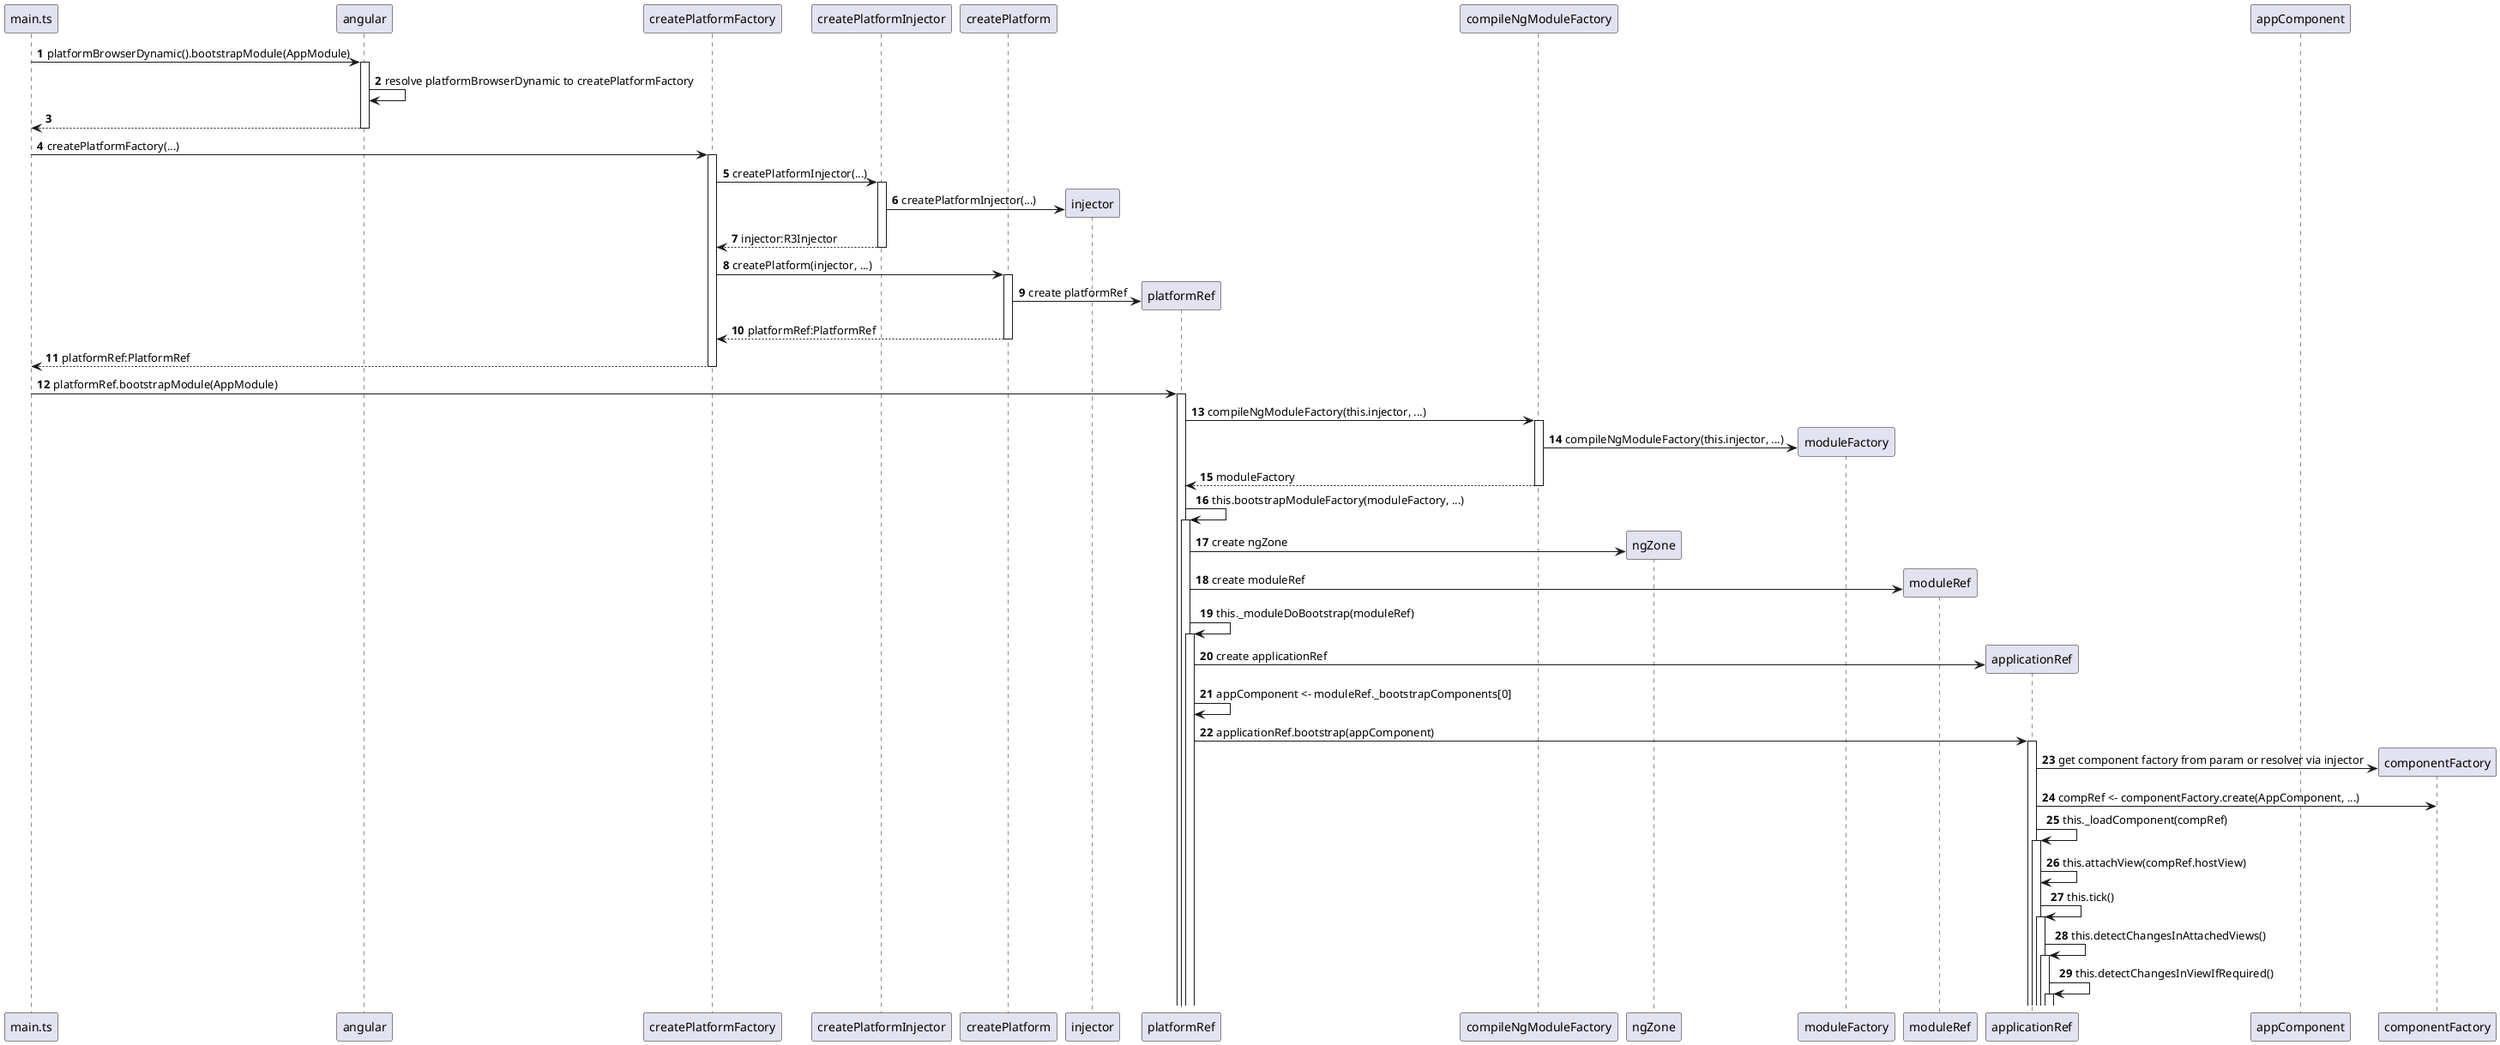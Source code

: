 @startuml
'https://plantuml.com/sequence-diagram

autonumber

participant main.ts
participant angular
participant createPlatformFactory
participant createPlatformInjector
participant createPlatform
participant injector
participant platformRef
participant compileNgModuleFactory
participant ngZone
participant moduleFactory
participant moduleRef
participant applicationRef
participant appComponent

main.ts -> angular ++: platformBrowserDynamic().bootstrapModule(AppModule)
angular -> angular: resolve platformBrowserDynamic to createPlatformFactory
return
main.ts -> createPlatformFactory ++: createPlatformFactory(...)
createPlatformFactory -> createPlatformInjector ++: createPlatformInjector(...)
createPlatformInjector -> injector **: createPlatformInjector(...)
return injector:R3Injector

createPlatformFactory -> createPlatform ++: createPlatform(injector, ...)
createPlatform -> platformRef **: create platformRef
return platformRef:PlatformRef
return platformRef:PlatformRef

main.ts -> platformRef ++: platformRef.bootstrapModule(AppModule)
platformRef -> compileNgModuleFactory++: compileNgModuleFactory(this.injector, ...)
compileNgModuleFactory -> moduleFactory **: compileNgModuleFactory(this.injector, ...)
return moduleFactory

platformRef -> platformRef ++: this.bootstrapModuleFactory(moduleFactory, ...)
platformRef -> ngZone **: create ngZone
platformRef -> moduleRef **: create moduleRef
platformRef -> platformRef ++: this._moduleDoBootstrap(moduleRef)

platformRef -> applicationRef **: create applicationRef
platformRef -> platformRef: appComponent <- moduleRef._bootstrapComponents[0]
platformRef -> applicationRef ++: applicationRef.bootstrap(appComponent)

applicationRef -> componentFactory **: get component factory from param or resolver via injector
applicationRef -> componentFactory: compRef <- componentFactory.create(AppComponent, ...)
applicationRef -> applicationRef ++: this._loadComponent(compRef)
applicationRef -> applicationRef: this.attachView(compRef.hostView)
applicationRef -> applicationRef++: this.tick()
applicationRef -> applicationRef++: this.detectChangesInAttachedViews()
applicationRef -> applicationRef++: this.detectChangesInViewIfRequired()
@enduml
